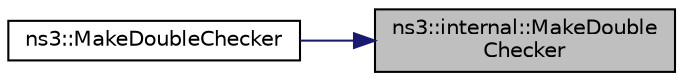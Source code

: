 digraph "ns3::internal::MakeDoubleChecker"
{
 // LATEX_PDF_SIZE
  edge [fontname="Helvetica",fontsize="10",labelfontname="Helvetica",labelfontsize="10"];
  node [fontname="Helvetica",fontsize="10",shape=record];
  rankdir="RL";
  Node1 [label="ns3::internal::MakeDouble\lChecker",height=0.2,width=0.4,color="black", fillcolor="grey75", style="filled", fontcolor="black",tooltip="Make a Double attribute checker with embedded numeric type name."];
  Node1 -> Node2 [dir="back",color="midnightblue",fontsize="10",style="solid",fontname="Helvetica"];
  Node2 [label="ns3::MakeDoubleChecker",height=0.2,width=0.4,color="black", fillcolor="white", style="filled",URL="$group__attribute___double.html#ga61fb0db268a6e0ea9b34e6aa2599a8c0",tooltip=" "];
}
